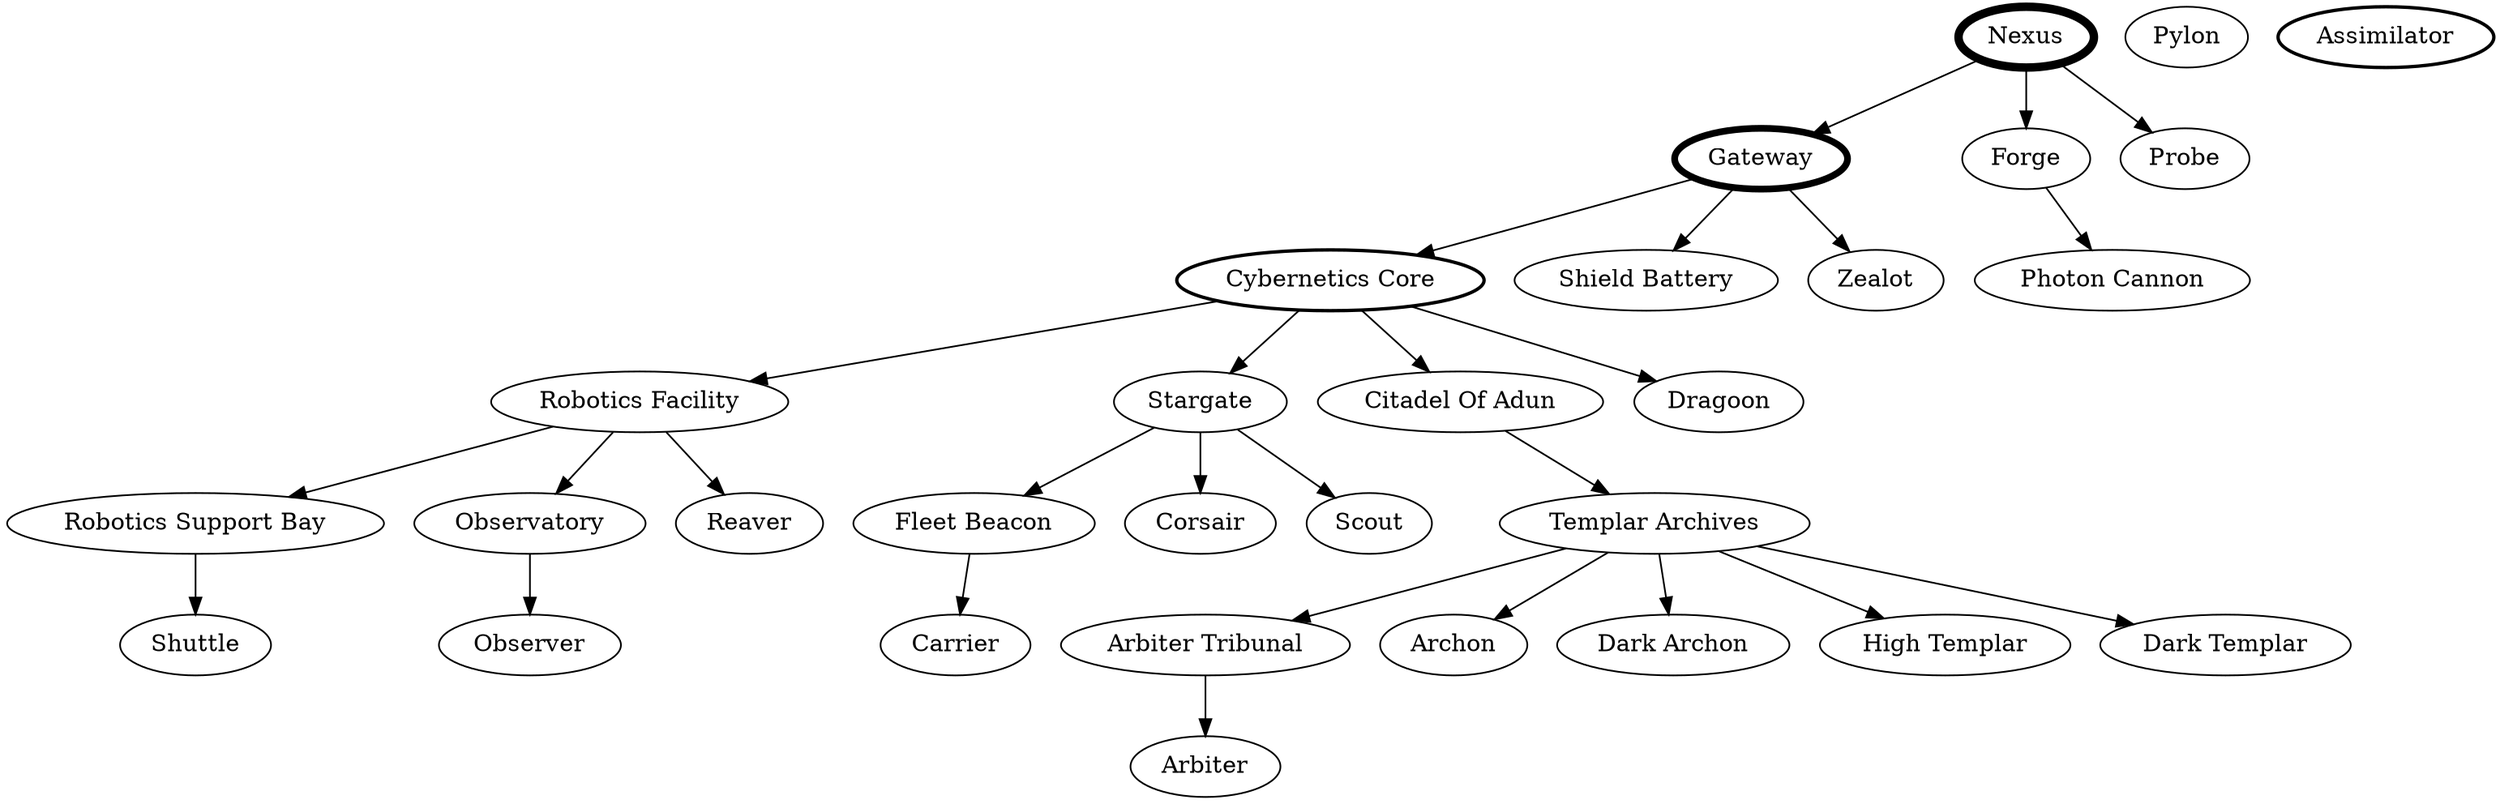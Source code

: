 digraph G {
0 [depth=0, label=Nexus, penwidth=5, strength=5, x=0, y=0, z=0];
1 [depth=2147483647, label=Pylon, penwidth=1, strength=1, x=0, y=0, z=0];
2 [depth=2147483647, label=Assimilator, penwidth=2, strength=2, x=0, y=0, z=0];
3 [depth=1, label=Gateway, penwidth=4, strength=4, x=0, y=0, z=0];
4 [depth=1, label=Forge, penwidth=1, strength=1, x=0, y=0, z=0];
5 [depth=1, label=Probe, penwidth=1, strength=1, x=0, y=0, z=0];
6 [depth=2, label="Cybernetics Core", penwidth=2, strength=2, x=0, y=0, z=0];
7 [depth=2, label="Shield Battery", penwidth=1, strength=1, x=0, y=0, z=0];
8 [depth=2, label="Photon Cannon", penwidth=1, strength=1, x=0, y=0, z=0];
9 [depth=2, label=Zealot, penwidth=1, strength=1, x=0, y=0, z=0];
10 [depth=3, label="Robotics Facility", penwidth=1, strength=1, x=0, y=0, z=0];
11 [depth=3, label=Stargate, penwidth=1, strength=1, x=0, y=0, z=0];
12 [depth=3, label="Citadel Of Adun", penwidth=1, strength=1, x=0, y=0, z=0];
13 [depth=3, label=Dragoon, penwidth=1, strength=1, x=0, y=0, z=0];
14 [depth=4, label="Robotics Support Bay", penwidth=1, strength=1, x=0, y=0, z=0];
15 [depth=4, label=Observatory, penwidth=1, strength=1, x=0, y=0, z=0];
16 [depth=4, label="Fleet Beacon", penwidth=1, strength=1, x=0, y=0, z=0];
17 [depth=4, label="Templar Archives", penwidth=1, strength=1, x=0, y=0, z=0];
18 [depth=4, label=Reaver, penwidth=1, strength=1, x=0, y=0, z=0];
19 [depth=4, label=Corsair, penwidth=1, strength=1, x=0, y=0, z=0];
20 [depth=4, label=Scout, penwidth=1, strength=1, x=0, y=0, z=0];
21 [depth=5, label="Arbiter Tribunal", penwidth=1, strength=1, x=0, y=0, z=0];
22 [depth=5, label=Shuttle, penwidth=1, strength=1, x=0, y=0, z=0];
23 [depth=5, label=Observer, penwidth=1, strength=1, x=0, y=0, z=0];
24 [depth=5, label=Carrier, penwidth=1, strength=1, x=0, y=0, z=0];
25 [depth=5, label=Archon, penwidth=1, strength=1, x=0, y=0, z=0];
26 [depth=5, label="Dark Archon", penwidth=1, strength=1, x=0, y=0, z=0];
27 [depth=5, label="High Templar", penwidth=1, strength=1, x=0, y=0, z=0];
28 [depth=5, label="Dark Templar", penwidth=1, strength=1, x=0, y=0, z=0];
29 [depth=6, label=Arbiter, penwidth=1, strength=1, x=0, y=0, z=0];
0->3 ;
0->4 ;
0->5 ;
3->6 ;
3->7 ;
4->8 ;
3->9 ;
6->10 ;
6->11 ;
6->12 ;
6->13 ;
10->14 ;
10->15 ;
11->16 ;
12->17 ;
10->18 ;
11->19 ;
11->20 ;
17->21 ;
14->22 ;
15->23 ;
16->24 ;
17->25 ;
17->26 ;
17->27 ;
17->28 ;
21->29 ;
}
